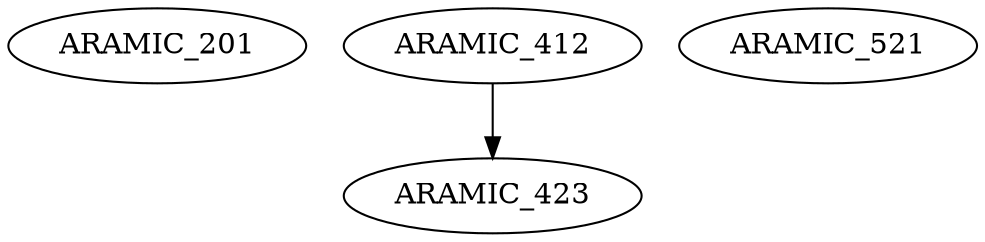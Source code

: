 digraph G {
    ARAMIC_201;
    edge [color=black];
    ARAMIC_412 -> ARAMIC_423;
    ARAMIC_521;
}
